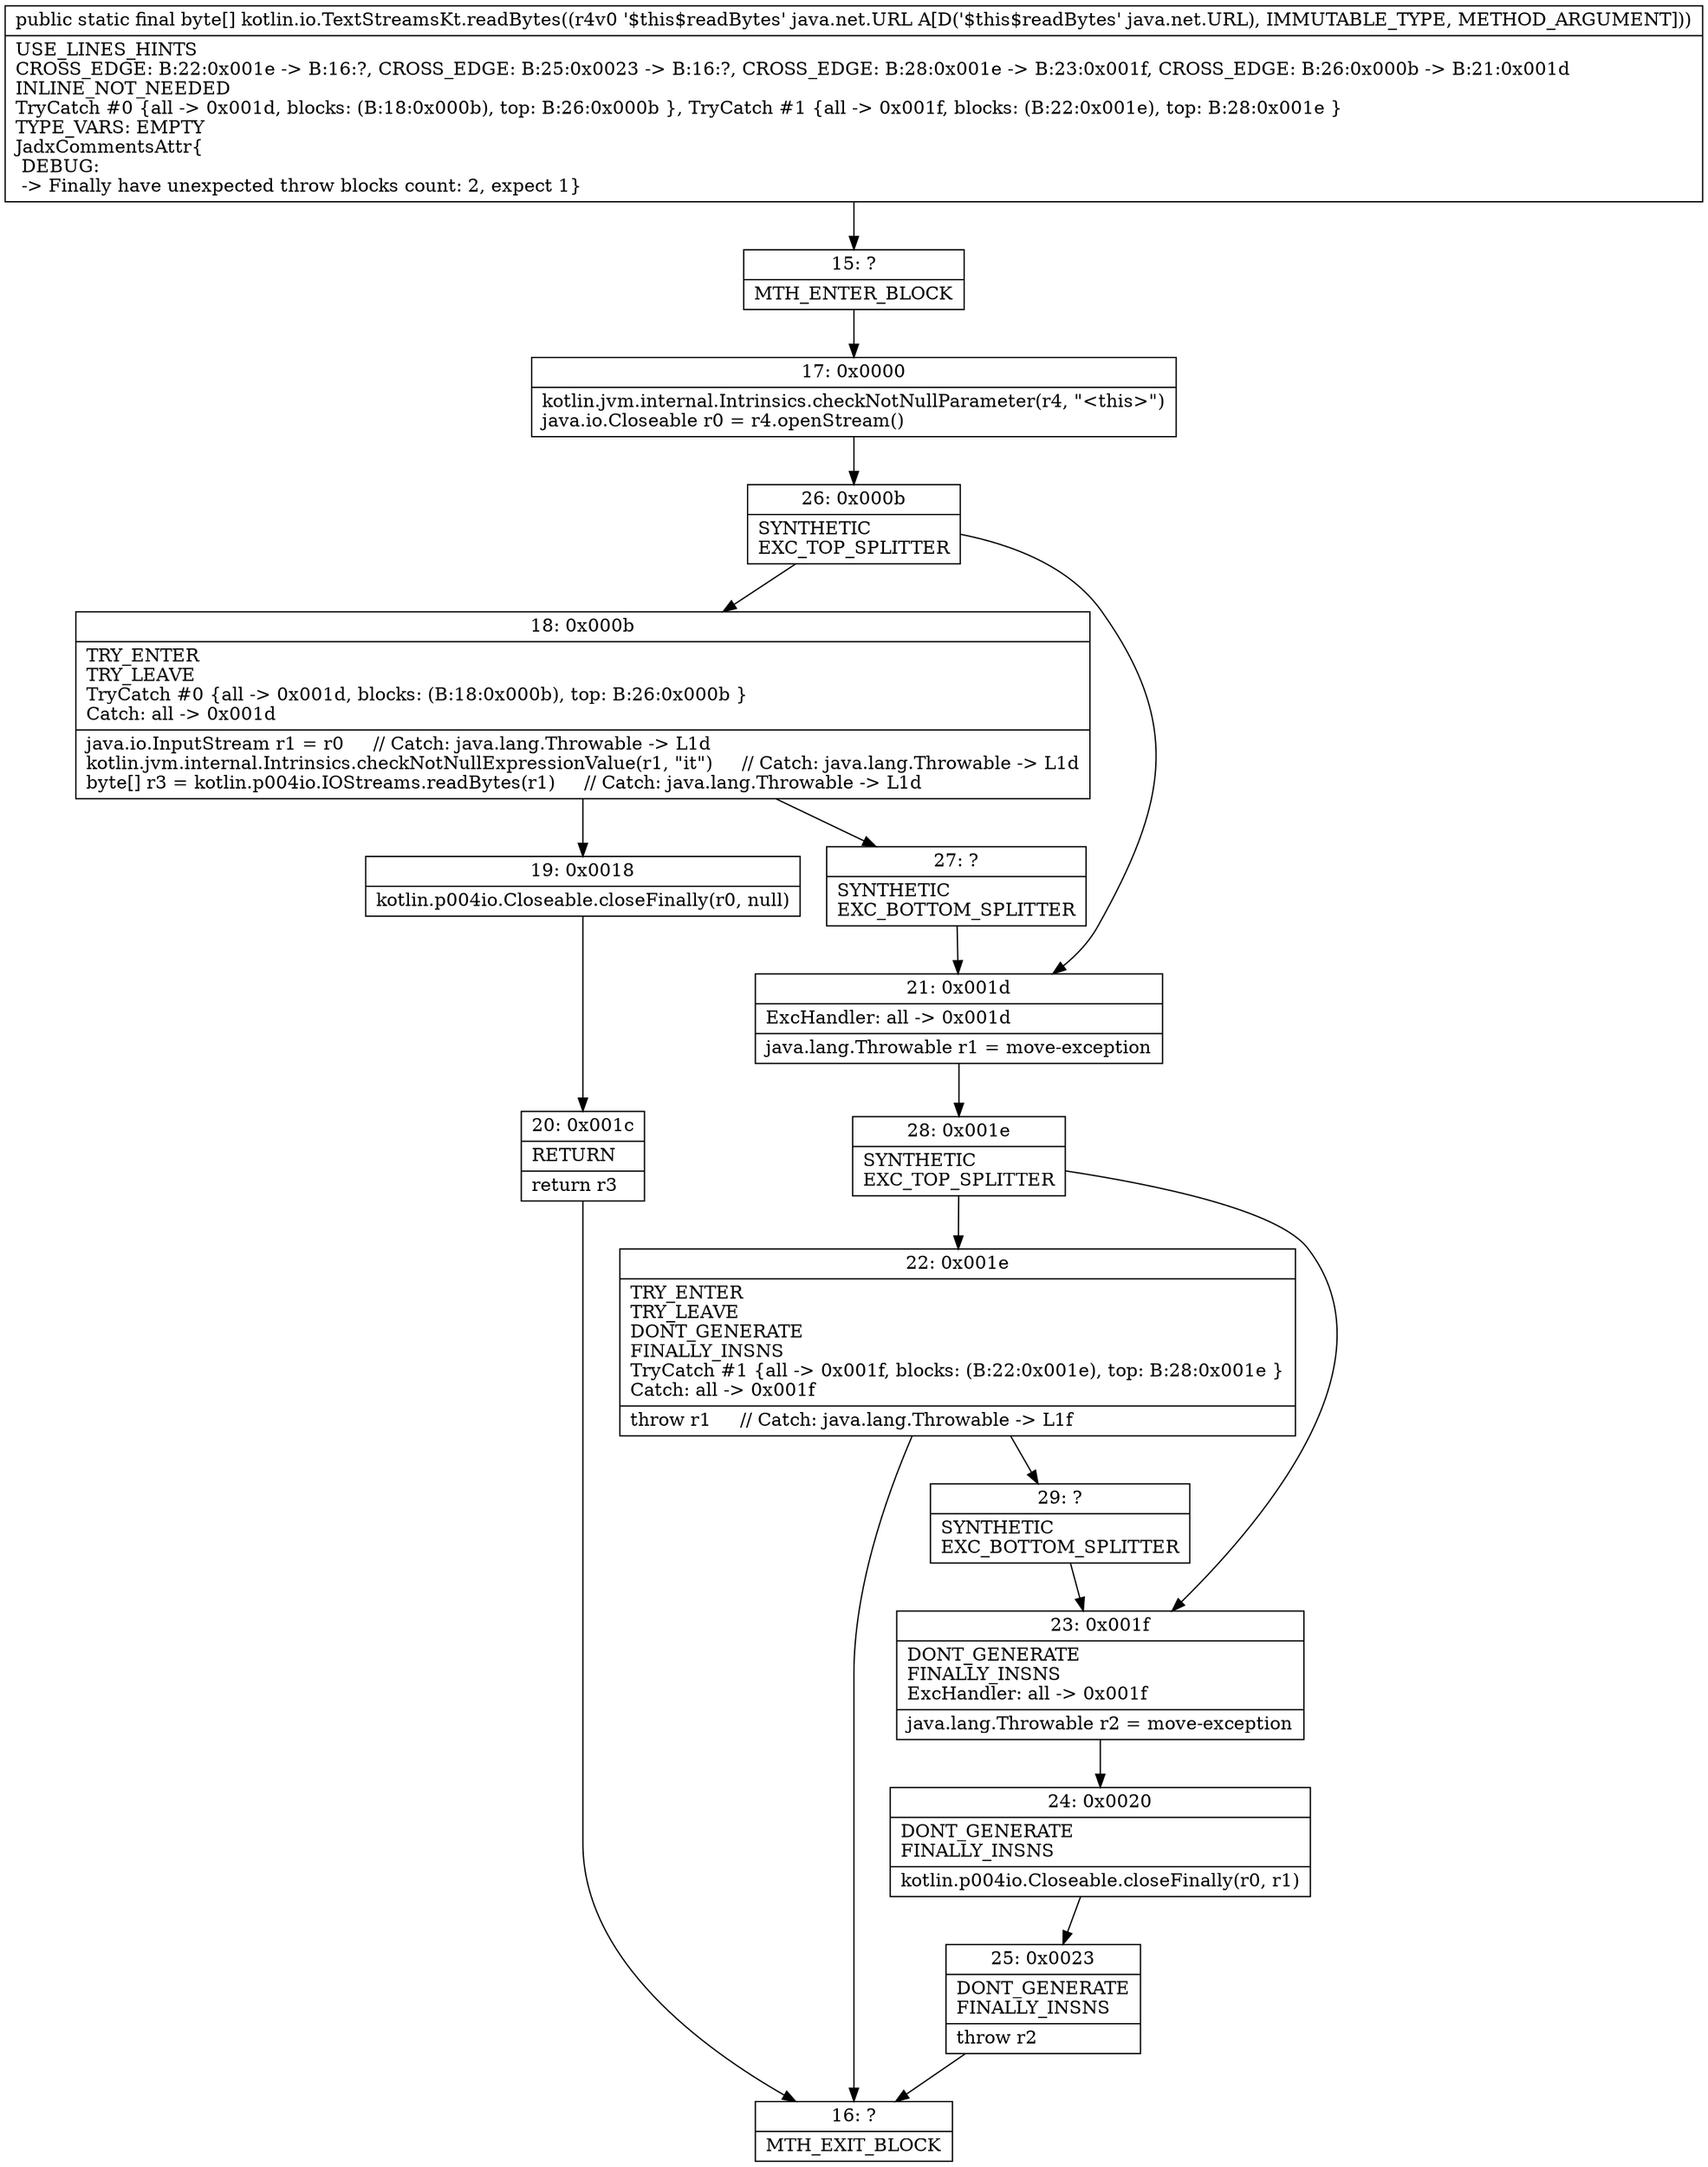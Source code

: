 digraph "CFG forkotlin.io.TextStreamsKt.readBytes(Ljava\/net\/URL;)[B" {
Node_15 [shape=record,label="{15\:\ ?|MTH_ENTER_BLOCK\l}"];
Node_17 [shape=record,label="{17\:\ 0x0000|kotlin.jvm.internal.Intrinsics.checkNotNullParameter(r4, \"\<this\>\")\ljava.io.Closeable r0 = r4.openStream()\l}"];
Node_26 [shape=record,label="{26\:\ 0x000b|SYNTHETIC\lEXC_TOP_SPLITTER\l}"];
Node_18 [shape=record,label="{18\:\ 0x000b|TRY_ENTER\lTRY_LEAVE\lTryCatch #0 \{all \-\> 0x001d, blocks: (B:18:0x000b), top: B:26:0x000b \}\lCatch: all \-\> 0x001d\l|java.io.InputStream r1 = r0     \/\/ Catch: java.lang.Throwable \-\> L1d\lkotlin.jvm.internal.Intrinsics.checkNotNullExpressionValue(r1, \"it\")     \/\/ Catch: java.lang.Throwable \-\> L1d\lbyte[] r3 = kotlin.p004io.IOStreams.readBytes(r1)     \/\/ Catch: java.lang.Throwable \-\> L1d\l}"];
Node_19 [shape=record,label="{19\:\ 0x0018|kotlin.p004io.Closeable.closeFinally(r0, null)\l}"];
Node_20 [shape=record,label="{20\:\ 0x001c|RETURN\l|return r3\l}"];
Node_16 [shape=record,label="{16\:\ ?|MTH_EXIT_BLOCK\l}"];
Node_27 [shape=record,label="{27\:\ ?|SYNTHETIC\lEXC_BOTTOM_SPLITTER\l}"];
Node_21 [shape=record,label="{21\:\ 0x001d|ExcHandler: all \-\> 0x001d\l|java.lang.Throwable r1 = move\-exception\l}"];
Node_28 [shape=record,label="{28\:\ 0x001e|SYNTHETIC\lEXC_TOP_SPLITTER\l}"];
Node_22 [shape=record,label="{22\:\ 0x001e|TRY_ENTER\lTRY_LEAVE\lDONT_GENERATE\lFINALLY_INSNS\lTryCatch #1 \{all \-\> 0x001f, blocks: (B:22:0x001e), top: B:28:0x001e \}\lCatch: all \-\> 0x001f\l|throw r1     \/\/ Catch: java.lang.Throwable \-\> L1f\l}"];
Node_29 [shape=record,label="{29\:\ ?|SYNTHETIC\lEXC_BOTTOM_SPLITTER\l}"];
Node_23 [shape=record,label="{23\:\ 0x001f|DONT_GENERATE\lFINALLY_INSNS\lExcHandler: all \-\> 0x001f\l|java.lang.Throwable r2 = move\-exception\l}"];
Node_24 [shape=record,label="{24\:\ 0x0020|DONT_GENERATE\lFINALLY_INSNS\l|kotlin.p004io.Closeable.closeFinally(r0, r1)\l}"];
Node_25 [shape=record,label="{25\:\ 0x0023|DONT_GENERATE\lFINALLY_INSNS\l|throw r2\l}"];
MethodNode[shape=record,label="{public static final byte[] kotlin.io.TextStreamsKt.readBytes((r4v0 '$this$readBytes' java.net.URL A[D('$this$readBytes' java.net.URL), IMMUTABLE_TYPE, METHOD_ARGUMENT]))  | USE_LINES_HINTS\lCROSS_EDGE: B:22:0x001e \-\> B:16:?, CROSS_EDGE: B:25:0x0023 \-\> B:16:?, CROSS_EDGE: B:28:0x001e \-\> B:23:0x001f, CROSS_EDGE: B:26:0x000b \-\> B:21:0x001d\lINLINE_NOT_NEEDED\lTryCatch #0 \{all \-\> 0x001d, blocks: (B:18:0x000b), top: B:26:0x000b \}, TryCatch #1 \{all \-\> 0x001f, blocks: (B:22:0x001e), top: B:28:0x001e \}\lTYPE_VARS: EMPTY\lJadxCommentsAttr\{\l DEBUG: \l \-\> Finally have unexpected throw blocks count: 2, expect 1\}\l}"];
MethodNode -> Node_15;Node_15 -> Node_17;
Node_17 -> Node_26;
Node_26 -> Node_18;
Node_26 -> Node_21;
Node_18 -> Node_19;
Node_18 -> Node_27;
Node_19 -> Node_20;
Node_20 -> Node_16;
Node_27 -> Node_21;
Node_21 -> Node_28;
Node_28 -> Node_22;
Node_28 -> Node_23;
Node_22 -> Node_16;
Node_22 -> Node_29;
Node_29 -> Node_23;
Node_23 -> Node_24;
Node_24 -> Node_25;
Node_25 -> Node_16;
}

